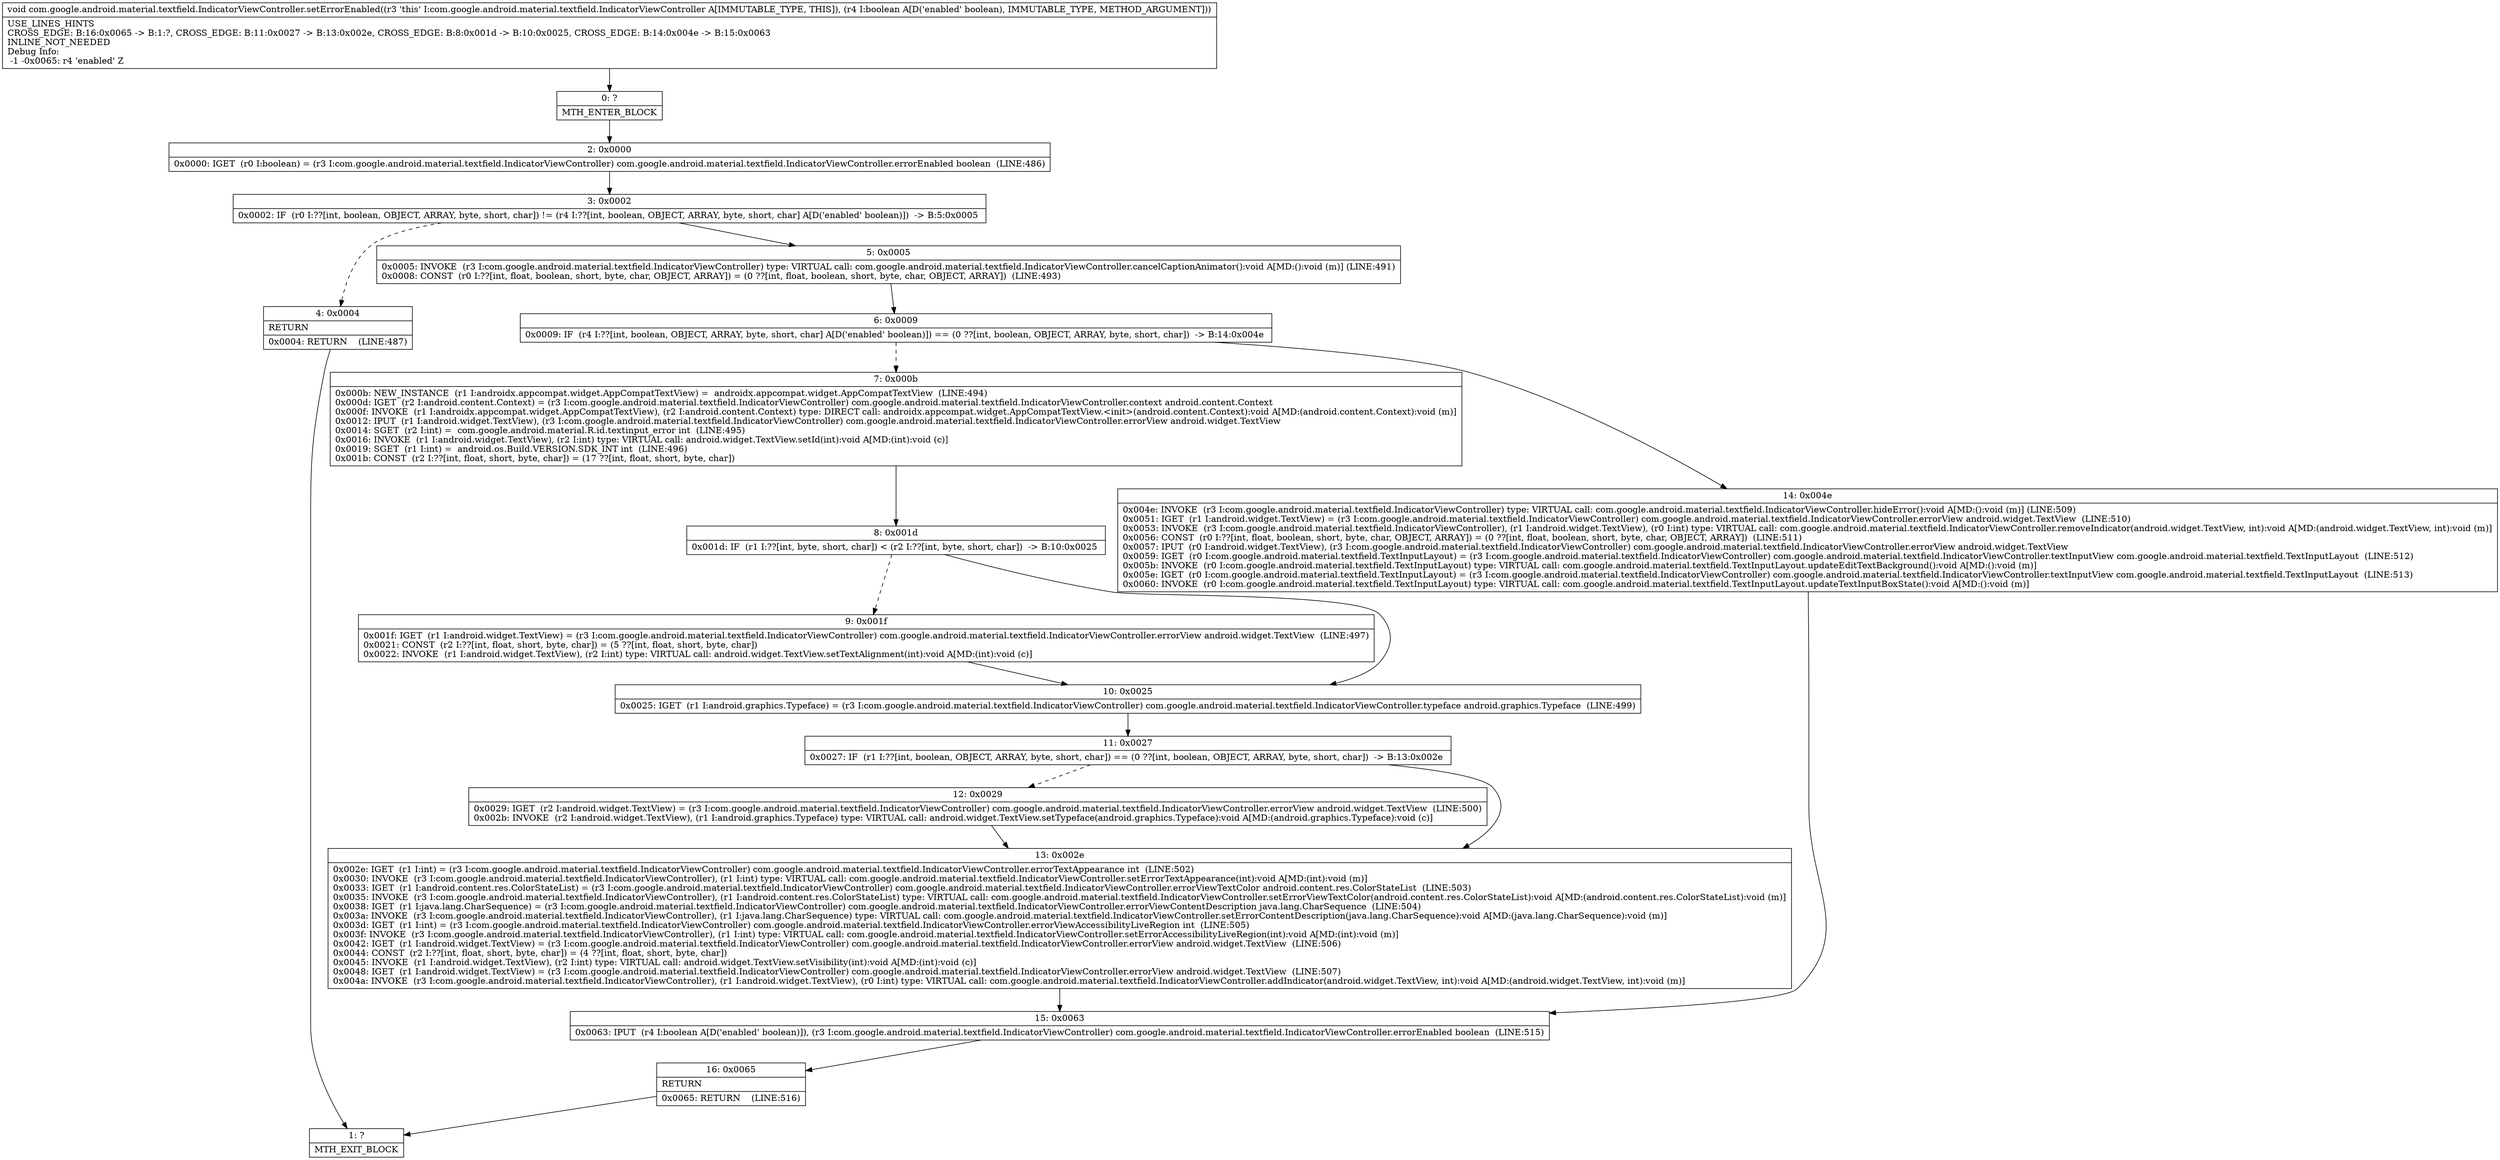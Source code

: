 digraph "CFG forcom.google.android.material.textfield.IndicatorViewController.setErrorEnabled(Z)V" {
Node_0 [shape=record,label="{0\:\ ?|MTH_ENTER_BLOCK\l}"];
Node_2 [shape=record,label="{2\:\ 0x0000|0x0000: IGET  (r0 I:boolean) = (r3 I:com.google.android.material.textfield.IndicatorViewController) com.google.android.material.textfield.IndicatorViewController.errorEnabled boolean  (LINE:486)\l}"];
Node_3 [shape=record,label="{3\:\ 0x0002|0x0002: IF  (r0 I:??[int, boolean, OBJECT, ARRAY, byte, short, char]) != (r4 I:??[int, boolean, OBJECT, ARRAY, byte, short, char] A[D('enabled' boolean)])  \-\> B:5:0x0005 \l}"];
Node_4 [shape=record,label="{4\:\ 0x0004|RETURN\l|0x0004: RETURN    (LINE:487)\l}"];
Node_1 [shape=record,label="{1\:\ ?|MTH_EXIT_BLOCK\l}"];
Node_5 [shape=record,label="{5\:\ 0x0005|0x0005: INVOKE  (r3 I:com.google.android.material.textfield.IndicatorViewController) type: VIRTUAL call: com.google.android.material.textfield.IndicatorViewController.cancelCaptionAnimator():void A[MD:():void (m)] (LINE:491)\l0x0008: CONST  (r0 I:??[int, float, boolean, short, byte, char, OBJECT, ARRAY]) = (0 ??[int, float, boolean, short, byte, char, OBJECT, ARRAY])  (LINE:493)\l}"];
Node_6 [shape=record,label="{6\:\ 0x0009|0x0009: IF  (r4 I:??[int, boolean, OBJECT, ARRAY, byte, short, char] A[D('enabled' boolean)]) == (0 ??[int, boolean, OBJECT, ARRAY, byte, short, char])  \-\> B:14:0x004e \l}"];
Node_7 [shape=record,label="{7\:\ 0x000b|0x000b: NEW_INSTANCE  (r1 I:androidx.appcompat.widget.AppCompatTextView) =  androidx.appcompat.widget.AppCompatTextView  (LINE:494)\l0x000d: IGET  (r2 I:android.content.Context) = (r3 I:com.google.android.material.textfield.IndicatorViewController) com.google.android.material.textfield.IndicatorViewController.context android.content.Context \l0x000f: INVOKE  (r1 I:androidx.appcompat.widget.AppCompatTextView), (r2 I:android.content.Context) type: DIRECT call: androidx.appcompat.widget.AppCompatTextView.\<init\>(android.content.Context):void A[MD:(android.content.Context):void (m)]\l0x0012: IPUT  (r1 I:android.widget.TextView), (r3 I:com.google.android.material.textfield.IndicatorViewController) com.google.android.material.textfield.IndicatorViewController.errorView android.widget.TextView \l0x0014: SGET  (r2 I:int) =  com.google.android.material.R.id.textinput_error int  (LINE:495)\l0x0016: INVOKE  (r1 I:android.widget.TextView), (r2 I:int) type: VIRTUAL call: android.widget.TextView.setId(int):void A[MD:(int):void (c)]\l0x0019: SGET  (r1 I:int) =  android.os.Build.VERSION.SDK_INT int  (LINE:496)\l0x001b: CONST  (r2 I:??[int, float, short, byte, char]) = (17 ??[int, float, short, byte, char]) \l}"];
Node_8 [shape=record,label="{8\:\ 0x001d|0x001d: IF  (r1 I:??[int, byte, short, char]) \< (r2 I:??[int, byte, short, char])  \-\> B:10:0x0025 \l}"];
Node_9 [shape=record,label="{9\:\ 0x001f|0x001f: IGET  (r1 I:android.widget.TextView) = (r3 I:com.google.android.material.textfield.IndicatorViewController) com.google.android.material.textfield.IndicatorViewController.errorView android.widget.TextView  (LINE:497)\l0x0021: CONST  (r2 I:??[int, float, short, byte, char]) = (5 ??[int, float, short, byte, char]) \l0x0022: INVOKE  (r1 I:android.widget.TextView), (r2 I:int) type: VIRTUAL call: android.widget.TextView.setTextAlignment(int):void A[MD:(int):void (c)]\l}"];
Node_10 [shape=record,label="{10\:\ 0x0025|0x0025: IGET  (r1 I:android.graphics.Typeface) = (r3 I:com.google.android.material.textfield.IndicatorViewController) com.google.android.material.textfield.IndicatorViewController.typeface android.graphics.Typeface  (LINE:499)\l}"];
Node_11 [shape=record,label="{11\:\ 0x0027|0x0027: IF  (r1 I:??[int, boolean, OBJECT, ARRAY, byte, short, char]) == (0 ??[int, boolean, OBJECT, ARRAY, byte, short, char])  \-\> B:13:0x002e \l}"];
Node_12 [shape=record,label="{12\:\ 0x0029|0x0029: IGET  (r2 I:android.widget.TextView) = (r3 I:com.google.android.material.textfield.IndicatorViewController) com.google.android.material.textfield.IndicatorViewController.errorView android.widget.TextView  (LINE:500)\l0x002b: INVOKE  (r2 I:android.widget.TextView), (r1 I:android.graphics.Typeface) type: VIRTUAL call: android.widget.TextView.setTypeface(android.graphics.Typeface):void A[MD:(android.graphics.Typeface):void (c)]\l}"];
Node_13 [shape=record,label="{13\:\ 0x002e|0x002e: IGET  (r1 I:int) = (r3 I:com.google.android.material.textfield.IndicatorViewController) com.google.android.material.textfield.IndicatorViewController.errorTextAppearance int  (LINE:502)\l0x0030: INVOKE  (r3 I:com.google.android.material.textfield.IndicatorViewController), (r1 I:int) type: VIRTUAL call: com.google.android.material.textfield.IndicatorViewController.setErrorTextAppearance(int):void A[MD:(int):void (m)]\l0x0033: IGET  (r1 I:android.content.res.ColorStateList) = (r3 I:com.google.android.material.textfield.IndicatorViewController) com.google.android.material.textfield.IndicatorViewController.errorViewTextColor android.content.res.ColorStateList  (LINE:503)\l0x0035: INVOKE  (r3 I:com.google.android.material.textfield.IndicatorViewController), (r1 I:android.content.res.ColorStateList) type: VIRTUAL call: com.google.android.material.textfield.IndicatorViewController.setErrorViewTextColor(android.content.res.ColorStateList):void A[MD:(android.content.res.ColorStateList):void (m)]\l0x0038: IGET  (r1 I:java.lang.CharSequence) = (r3 I:com.google.android.material.textfield.IndicatorViewController) com.google.android.material.textfield.IndicatorViewController.errorViewContentDescription java.lang.CharSequence  (LINE:504)\l0x003a: INVOKE  (r3 I:com.google.android.material.textfield.IndicatorViewController), (r1 I:java.lang.CharSequence) type: VIRTUAL call: com.google.android.material.textfield.IndicatorViewController.setErrorContentDescription(java.lang.CharSequence):void A[MD:(java.lang.CharSequence):void (m)]\l0x003d: IGET  (r1 I:int) = (r3 I:com.google.android.material.textfield.IndicatorViewController) com.google.android.material.textfield.IndicatorViewController.errorViewAccessibilityLiveRegion int  (LINE:505)\l0x003f: INVOKE  (r3 I:com.google.android.material.textfield.IndicatorViewController), (r1 I:int) type: VIRTUAL call: com.google.android.material.textfield.IndicatorViewController.setErrorAccessibilityLiveRegion(int):void A[MD:(int):void (m)]\l0x0042: IGET  (r1 I:android.widget.TextView) = (r3 I:com.google.android.material.textfield.IndicatorViewController) com.google.android.material.textfield.IndicatorViewController.errorView android.widget.TextView  (LINE:506)\l0x0044: CONST  (r2 I:??[int, float, short, byte, char]) = (4 ??[int, float, short, byte, char]) \l0x0045: INVOKE  (r1 I:android.widget.TextView), (r2 I:int) type: VIRTUAL call: android.widget.TextView.setVisibility(int):void A[MD:(int):void (c)]\l0x0048: IGET  (r1 I:android.widget.TextView) = (r3 I:com.google.android.material.textfield.IndicatorViewController) com.google.android.material.textfield.IndicatorViewController.errorView android.widget.TextView  (LINE:507)\l0x004a: INVOKE  (r3 I:com.google.android.material.textfield.IndicatorViewController), (r1 I:android.widget.TextView), (r0 I:int) type: VIRTUAL call: com.google.android.material.textfield.IndicatorViewController.addIndicator(android.widget.TextView, int):void A[MD:(android.widget.TextView, int):void (m)]\l}"];
Node_15 [shape=record,label="{15\:\ 0x0063|0x0063: IPUT  (r4 I:boolean A[D('enabled' boolean)]), (r3 I:com.google.android.material.textfield.IndicatorViewController) com.google.android.material.textfield.IndicatorViewController.errorEnabled boolean  (LINE:515)\l}"];
Node_16 [shape=record,label="{16\:\ 0x0065|RETURN\l|0x0065: RETURN    (LINE:516)\l}"];
Node_14 [shape=record,label="{14\:\ 0x004e|0x004e: INVOKE  (r3 I:com.google.android.material.textfield.IndicatorViewController) type: VIRTUAL call: com.google.android.material.textfield.IndicatorViewController.hideError():void A[MD:():void (m)] (LINE:509)\l0x0051: IGET  (r1 I:android.widget.TextView) = (r3 I:com.google.android.material.textfield.IndicatorViewController) com.google.android.material.textfield.IndicatorViewController.errorView android.widget.TextView  (LINE:510)\l0x0053: INVOKE  (r3 I:com.google.android.material.textfield.IndicatorViewController), (r1 I:android.widget.TextView), (r0 I:int) type: VIRTUAL call: com.google.android.material.textfield.IndicatorViewController.removeIndicator(android.widget.TextView, int):void A[MD:(android.widget.TextView, int):void (m)]\l0x0056: CONST  (r0 I:??[int, float, boolean, short, byte, char, OBJECT, ARRAY]) = (0 ??[int, float, boolean, short, byte, char, OBJECT, ARRAY])  (LINE:511)\l0x0057: IPUT  (r0 I:android.widget.TextView), (r3 I:com.google.android.material.textfield.IndicatorViewController) com.google.android.material.textfield.IndicatorViewController.errorView android.widget.TextView \l0x0059: IGET  (r0 I:com.google.android.material.textfield.TextInputLayout) = (r3 I:com.google.android.material.textfield.IndicatorViewController) com.google.android.material.textfield.IndicatorViewController.textInputView com.google.android.material.textfield.TextInputLayout  (LINE:512)\l0x005b: INVOKE  (r0 I:com.google.android.material.textfield.TextInputLayout) type: VIRTUAL call: com.google.android.material.textfield.TextInputLayout.updateEditTextBackground():void A[MD:():void (m)]\l0x005e: IGET  (r0 I:com.google.android.material.textfield.TextInputLayout) = (r3 I:com.google.android.material.textfield.IndicatorViewController) com.google.android.material.textfield.IndicatorViewController.textInputView com.google.android.material.textfield.TextInputLayout  (LINE:513)\l0x0060: INVOKE  (r0 I:com.google.android.material.textfield.TextInputLayout) type: VIRTUAL call: com.google.android.material.textfield.TextInputLayout.updateTextInputBoxState():void A[MD:():void (m)]\l}"];
MethodNode[shape=record,label="{void com.google.android.material.textfield.IndicatorViewController.setErrorEnabled((r3 'this' I:com.google.android.material.textfield.IndicatorViewController A[IMMUTABLE_TYPE, THIS]), (r4 I:boolean A[D('enabled' boolean), IMMUTABLE_TYPE, METHOD_ARGUMENT]))  | USE_LINES_HINTS\lCROSS_EDGE: B:16:0x0065 \-\> B:1:?, CROSS_EDGE: B:11:0x0027 \-\> B:13:0x002e, CROSS_EDGE: B:8:0x001d \-\> B:10:0x0025, CROSS_EDGE: B:14:0x004e \-\> B:15:0x0063\lINLINE_NOT_NEEDED\lDebug Info:\l  \-1 \-0x0065: r4 'enabled' Z\l}"];
MethodNode -> Node_0;Node_0 -> Node_2;
Node_2 -> Node_3;
Node_3 -> Node_4[style=dashed];
Node_3 -> Node_5;
Node_4 -> Node_1;
Node_5 -> Node_6;
Node_6 -> Node_7[style=dashed];
Node_6 -> Node_14;
Node_7 -> Node_8;
Node_8 -> Node_9[style=dashed];
Node_8 -> Node_10;
Node_9 -> Node_10;
Node_10 -> Node_11;
Node_11 -> Node_12[style=dashed];
Node_11 -> Node_13;
Node_12 -> Node_13;
Node_13 -> Node_15;
Node_15 -> Node_16;
Node_16 -> Node_1;
Node_14 -> Node_15;
}

